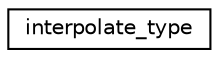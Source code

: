 digraph "Graphical Class Hierarchy"
{
 // INTERACTIVE_SVG=YES
 // LATEX_PDF_SIZE
  edge [fontname="Helvetica",fontsize="10",labelfontname="Helvetica",labelfontsize="10"];
  node [fontname="Helvetica",fontsize="10",shape=record];
  rankdir="LR";
  Node0 [label="interpolate_type",height=0.2,width=0.4,color="black", fillcolor="white", style="filled",URL="$structinterpolator__mod_1_1interpolate__type.html",tooltip="Redundant climatology data between fields."];
}
